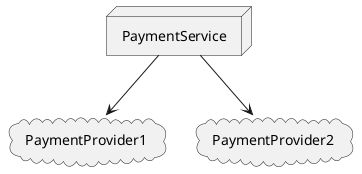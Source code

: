 ' PaymentService
@startuml

node PaymentService {
}

cloud PaymentProvider1 {
}

cloud PaymentProvider2 {
}

PaymentService --> PaymentProvider1
PaymentService --> PaymentProvider2


@enduml